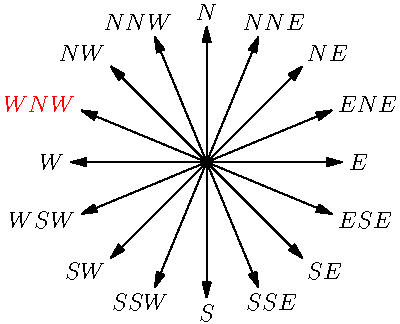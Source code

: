 size(200);
pair O=(0,0);
draw(Label("$E$",EndPoint),O--E,Arrow);
draw(Label("$N$",EndPoint),O--N,Arrow);
draw(Label("$W$",EndPoint),O--W,Arrow);
draw(Label("$S$",EndPoint),O--S,Arrow);
draw(Label("$NE$",EndPoint),O--NE,Arrow);
draw(Label("$NW$",EndPoint),O--NW,Arrow);
draw(Label("$SE$",EndPoint),O--SE,Arrow);
draw(Label("$SW$",EndPoint),O--SW,Arrow);
draw(Label("$NNE$",EndPoint),O--NNE,Arrow);
draw(Label("$NNW$",EndPoint),O--NNW,Arrow);
draw(Label("$SSE$",EndPoint),O--SSE,Arrow);
draw(Label("$SSW$",EndPoint),O--SSW,Arrow);
draw(Label("$ENE$",EndPoint),O--ENE,Arrow);
draw(Label("$ESE$",EndPoint),O--ESE,Arrow);
draw(Label("$WNW$",EndPoint),O--WNW,Arrow);
draw(Label("$WSW$",EndPoint),O--WSW,Arrow);
draw(Label("$WNW$",position=EndPoint,red),O--WNW,Arrow);



  

